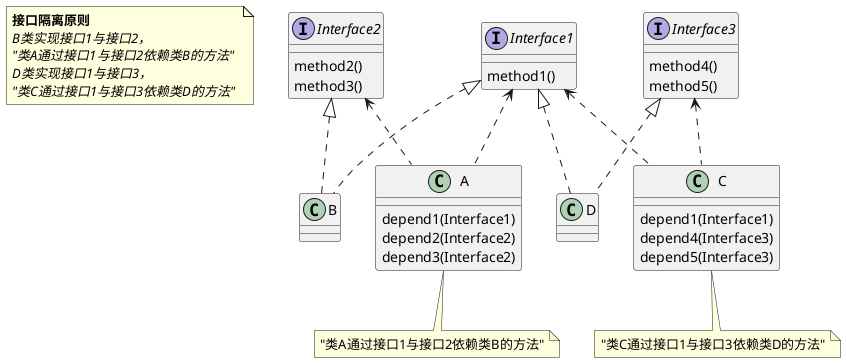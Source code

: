 @startuml
'https://plantuml.com/class-diagram
note as N
    <b>接口隔离原则 </b>
    <i>B类实现接口1与接口2， </i>
    <i>"类A通过接口1与接口2依赖类B的方法" </i>
    <i>D类实现接口1与接口3， </i>
    <i>"类C通过接口1与接口3依赖类D的方法" </i>
end note
interface Interface1 {
    method1()
}
interface Interface2 {
    method2()
    method3()
}
interface Interface3{
    method4()
    method5()
}

class B implements Interface1, Interface2
class D implements Interface1, Interface3

class A{
    depend1(Interface1)
    depend2(Interface2)
    depend3(Interface2)
}
note bottom: "类A通过接口1与接口2依赖类B的方法"

Interface1 <.. A
Interface2 <.. A

class C{
    depend1(Interface1)
    depend4(Interface3)
    depend5(Interface3)
}
note bottom: "类C通过接口1与接口3依赖类D的方法"
Interface1 <.. C
Interface3 <.. C
@enduml